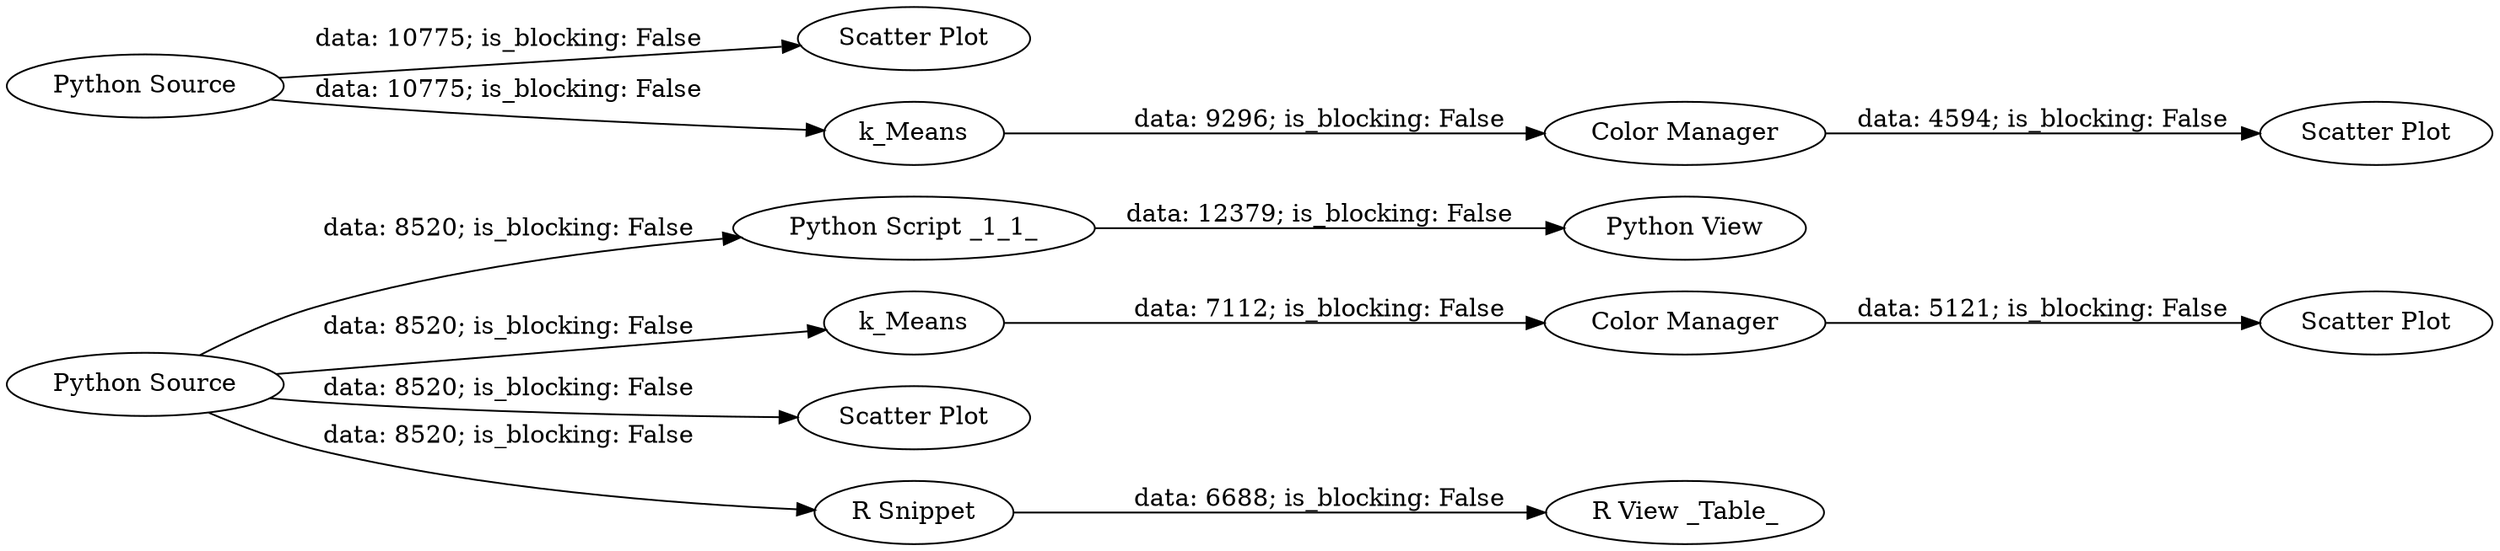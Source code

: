 digraph {
	"7264472820742984989_6" [label="Python Script _1_1_"]
	"7264472820742984989_23" [label="Python Source"]
	"7264472820742984989_22" [label="Scatter Plot"]
	"7264472820742984989_3" [label="Scatter Plot"]
	"7264472820742984989_7" [label="Python View"]
	"7264472820742984989_2" [label=k_Means]
	"7264472820742984989_5" [label="Color Manager"]
	"7264472820742984989_19" [label="Color Manager"]
	"7264472820742984989_24" [label="Scatter Plot"]
	"7264472820742984989_26" [label=k_Means]
	"7264472820742984989_1" [label="Python Source"]
	"7264472820742984989_4" [label="Scatter Plot"]
	"7264472820742984989_9" [label="R View _Table_"]
	"7264472820742984989_8" [label="R Snippet"]
	"7264472820742984989_8" -> "7264472820742984989_9" [label="data: 6688; is_blocking: False"]
	"7264472820742984989_1" -> "7264472820742984989_6" [label="data: 8520; is_blocking: False"]
	"7264472820742984989_6" -> "7264472820742984989_7" [label="data: 12379; is_blocking: False"]
	"7264472820742984989_23" -> "7264472820742984989_26" [label="data: 10775; is_blocking: False"]
	"7264472820742984989_19" -> "7264472820742984989_22" [label="data: 4594; is_blocking: False"]
	"7264472820742984989_1" -> "7264472820742984989_4" [label="data: 8520; is_blocking: False"]
	"7264472820742984989_5" -> "7264472820742984989_3" [label="data: 5121; is_blocking: False"]
	"7264472820742984989_23" -> "7264472820742984989_24" [label="data: 10775; is_blocking: False"]
	"7264472820742984989_26" -> "7264472820742984989_19" [label="data: 9296; is_blocking: False"]
	"7264472820742984989_1" -> "7264472820742984989_8" [label="data: 8520; is_blocking: False"]
	"7264472820742984989_1" -> "7264472820742984989_2" [label="data: 8520; is_blocking: False"]
	"7264472820742984989_2" -> "7264472820742984989_5" [label="data: 7112; is_blocking: False"]
	rankdir=LR
}
